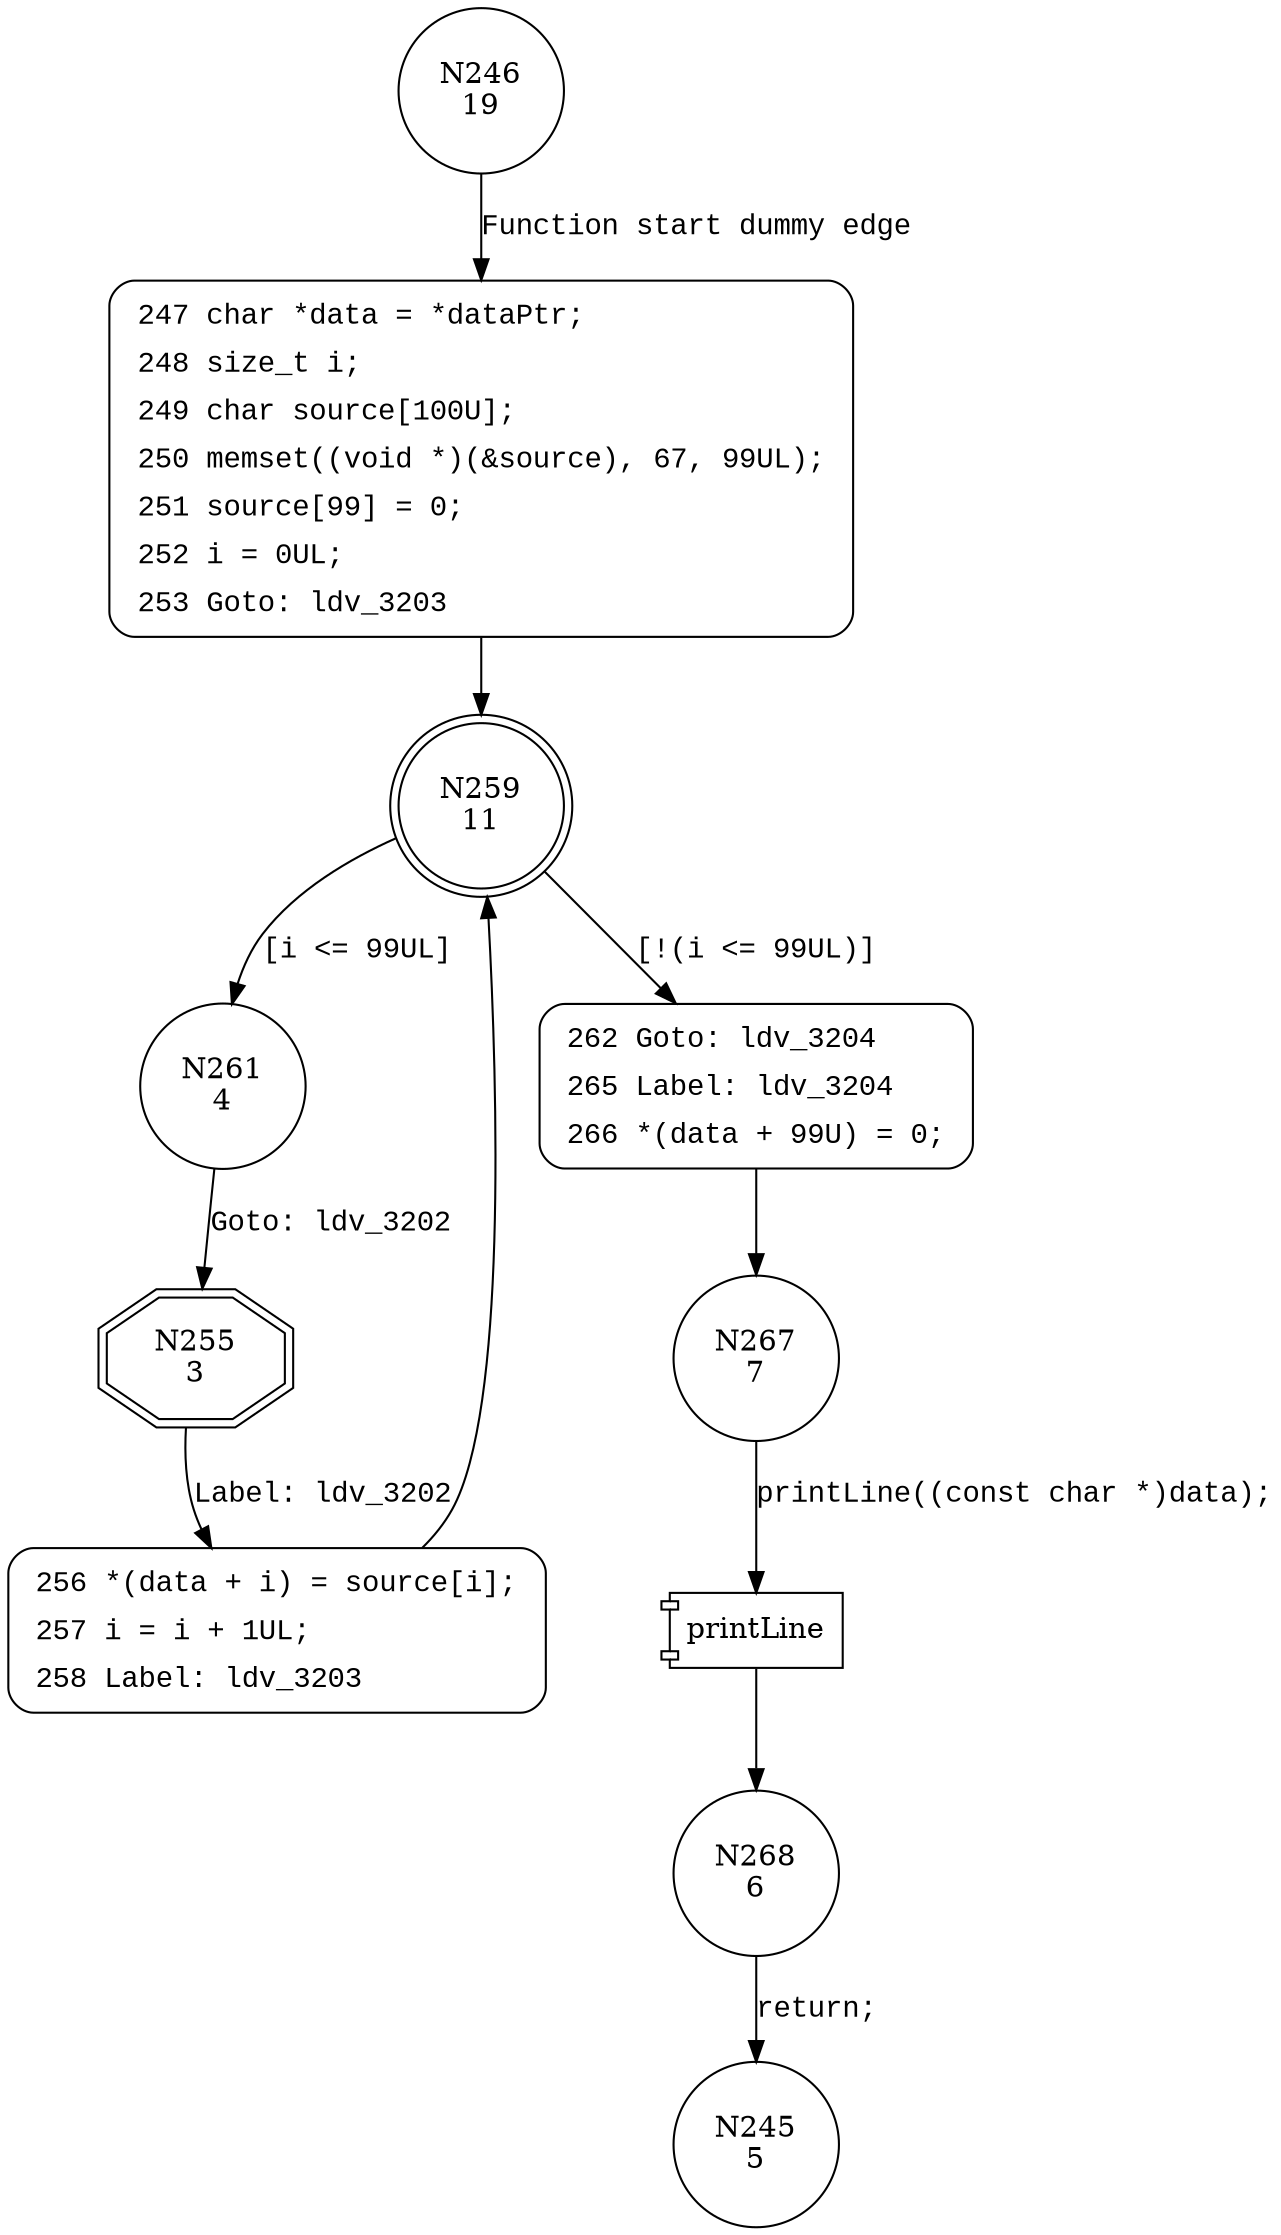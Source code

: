 digraph CWE124_Buffer_Underwrite__char_alloca_loop_63b_goodG2BSink {
246 [shape="circle" label="N246\n19"]
247 [shape="circle" label="N247\n18"]
259 [shape="doublecircle" label="N259\n11"]
261 [shape="circle" label="N261\n4"]
262 [shape="circle" label="N262\n10"]
267 [shape="circle" label="N267\n7"]
268 [shape="circle" label="N268\n6"]
255 [shape="doubleoctagon" label="N255\n3"]
256 [shape="circle" label="N256\n2"]
245 [shape="circle" label="N245\n5"]
247 [style="filled,bold" penwidth="1" fillcolor="white" fontname="Courier New" shape="Mrecord" label=<<table border="0" cellborder="0" cellpadding="3" bgcolor="white"><tr><td align="right">247</td><td align="left">char *data = *dataPtr;</td></tr><tr><td align="right">248</td><td align="left">size_t i;</td></tr><tr><td align="right">249</td><td align="left">char source[100U];</td></tr><tr><td align="right">250</td><td align="left">memset((void *)(&amp;source), 67, 99UL);</td></tr><tr><td align="right">251</td><td align="left">source[99] = 0;</td></tr><tr><td align="right">252</td><td align="left">i = 0UL;</td></tr><tr><td align="right">253</td><td align="left">Goto: ldv_3203</td></tr></table>>]
247 -> 259[label=""]
262 [style="filled,bold" penwidth="1" fillcolor="white" fontname="Courier New" shape="Mrecord" label=<<table border="0" cellborder="0" cellpadding="3" bgcolor="white"><tr><td align="right">262</td><td align="left">Goto: ldv_3204</td></tr><tr><td align="right">265</td><td align="left">Label: ldv_3204</td></tr><tr><td align="right">266</td><td align="left">*(data + 99U) = 0;</td></tr></table>>]
262 -> 267[label=""]
256 [style="filled,bold" penwidth="1" fillcolor="white" fontname="Courier New" shape="Mrecord" label=<<table border="0" cellborder="0" cellpadding="3" bgcolor="white"><tr><td align="right">256</td><td align="left">*(data + i) = source[i];</td></tr><tr><td align="right">257</td><td align="left">i = i + 1UL;</td></tr><tr><td align="right">258</td><td align="left">Label: ldv_3203</td></tr></table>>]
256 -> 259[label=""]
246 -> 247 [label="Function start dummy edge" fontname="Courier New"]
259 -> 261 [label="[i <= 99UL]" fontname="Courier New"]
259 -> 262 [label="[!(i <= 99UL)]" fontname="Courier New"]
100027 [shape="component" label="printLine"]
267 -> 100027 [label="printLine((const char *)data);" fontname="Courier New"]
100027 -> 268 [label="" fontname="Courier New"]
261 -> 255 [label="Goto: ldv_3202" fontname="Courier New"]
255 -> 256 [label="Label: ldv_3202" fontname="Courier New"]
268 -> 245 [label="return;" fontname="Courier New"]
}